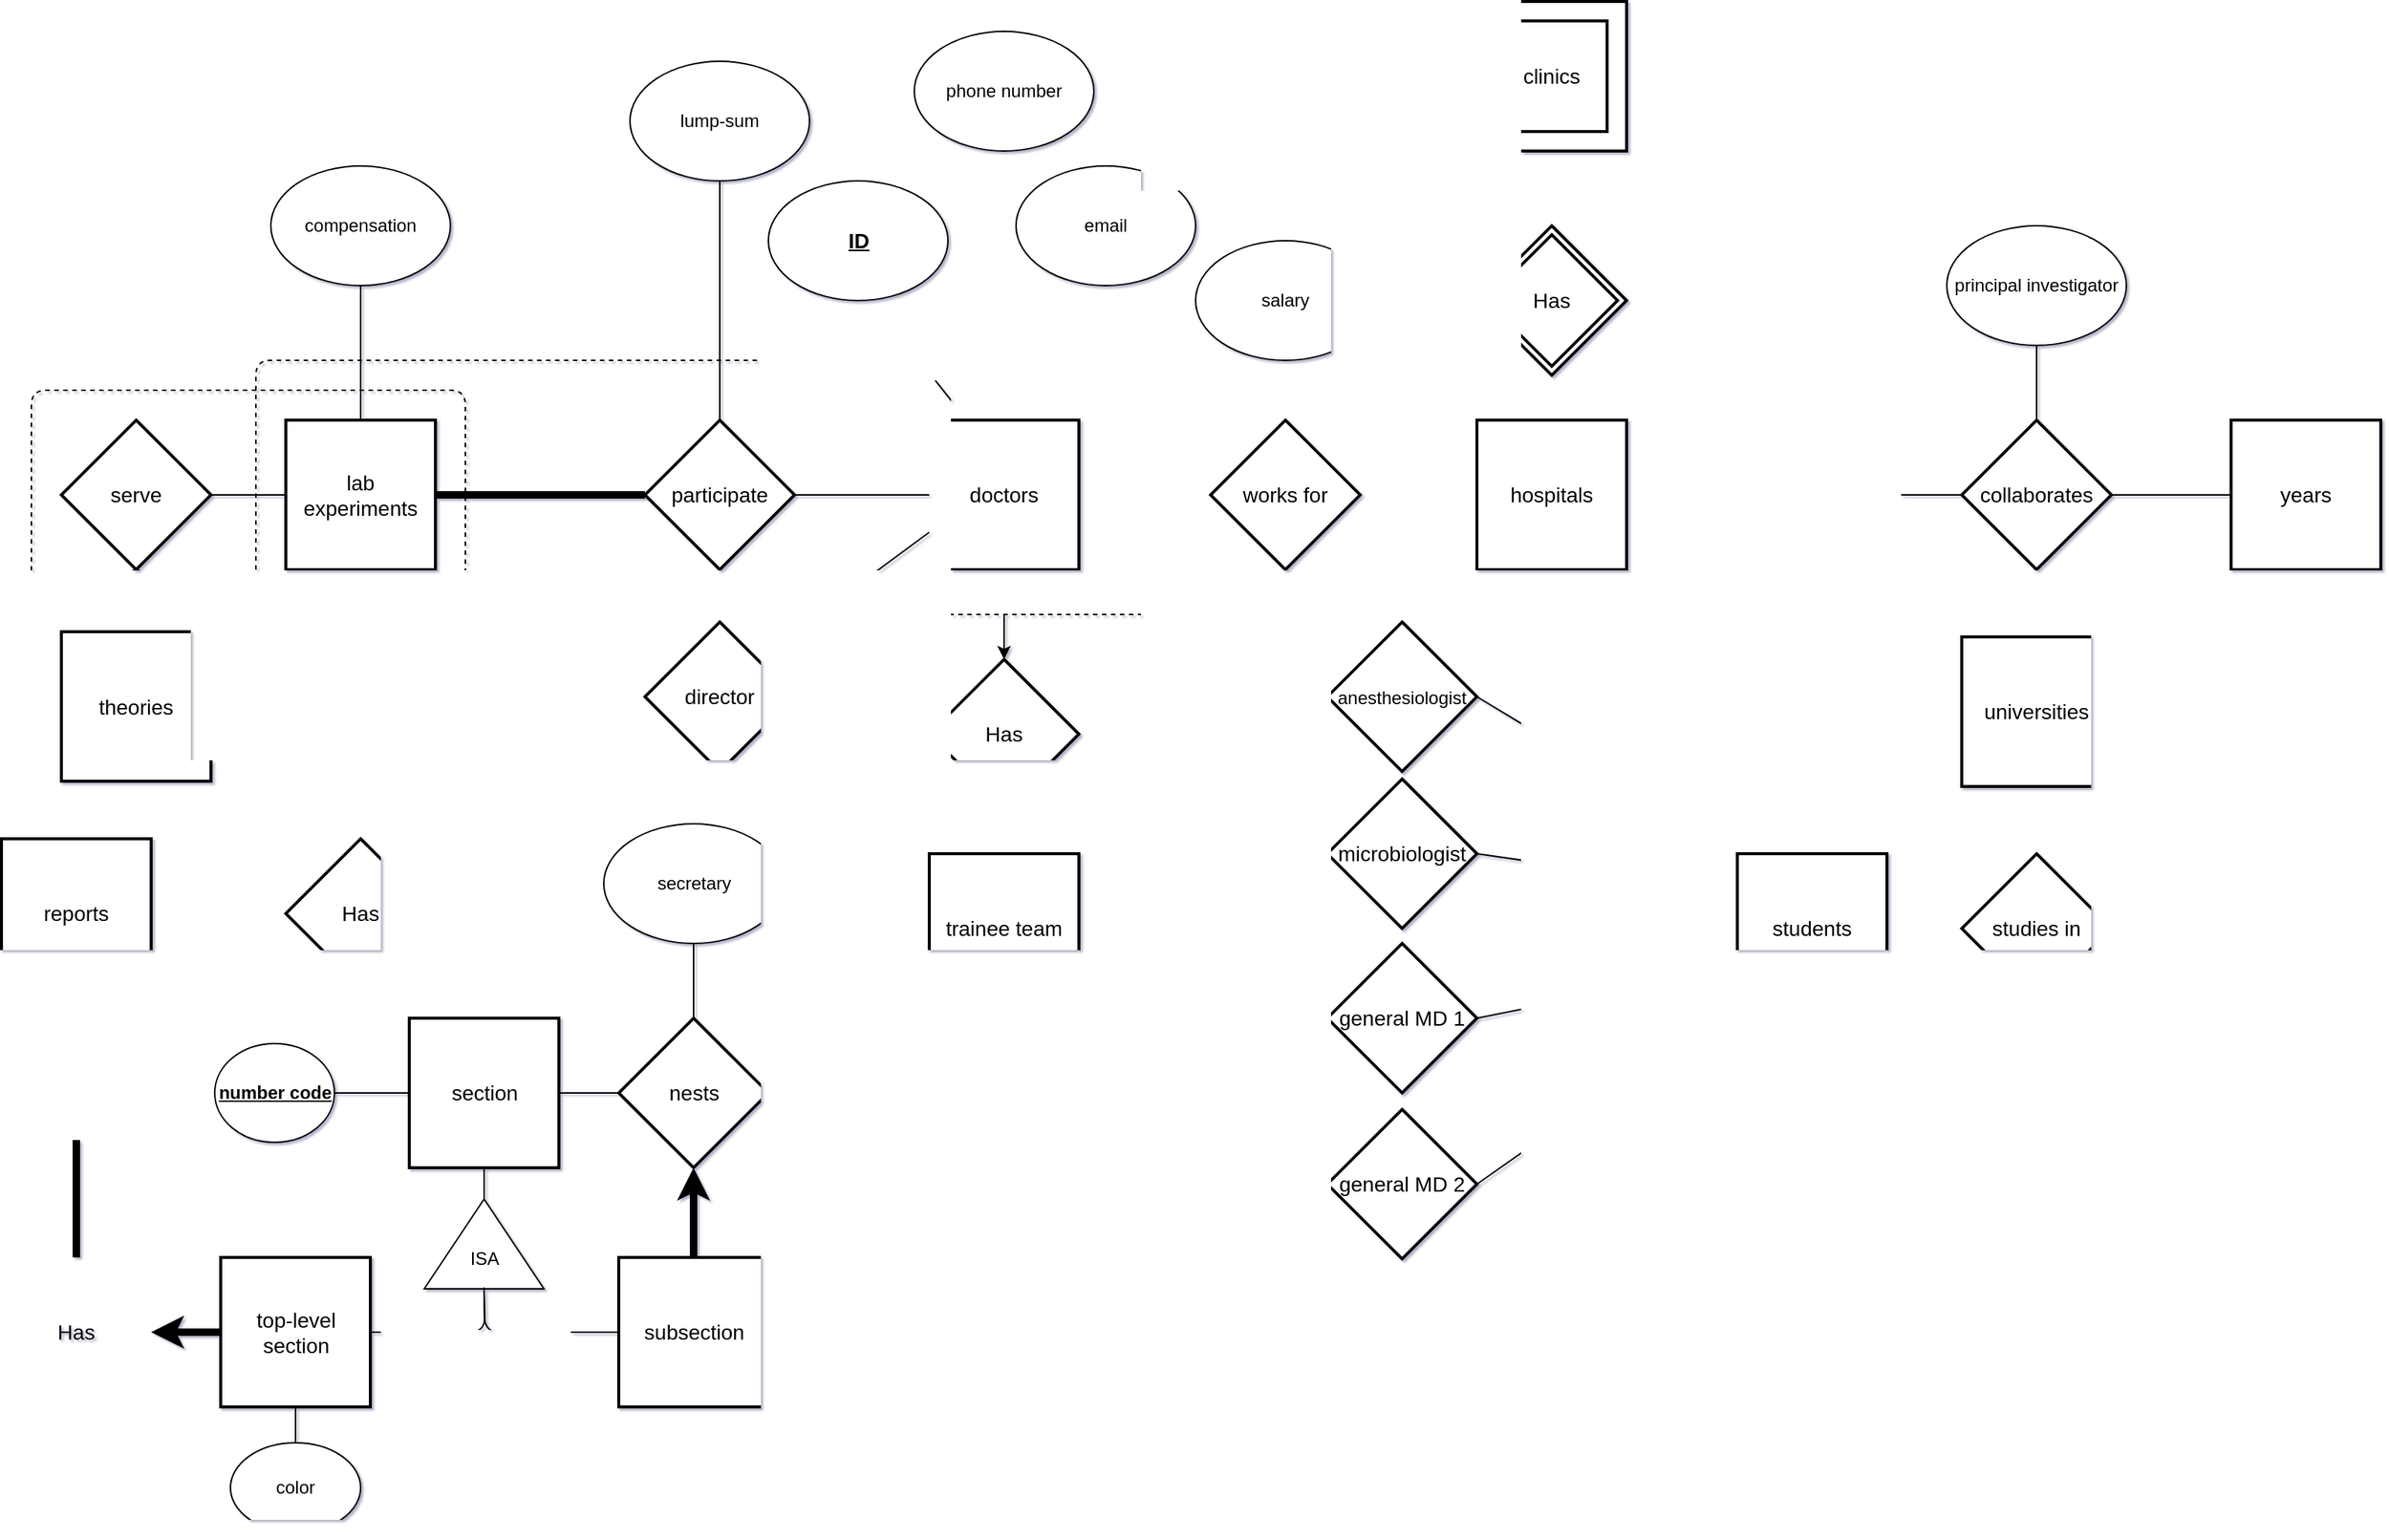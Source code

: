 <mxfile version="14.0.4" type="device"><diagram id="QM0NJFeSqQSPvb3CgohX" name="Pagina-1"><mxGraphModel dx="3924" dy="1290" grid="1" gridSize="10" guides="1" tooltips="1" connect="1" arrows="1" fold="1" page="1" pageScale="1" pageWidth="1654" pageHeight="1169" background="none" math="0" shadow="1"><root><mxCell id="ZSXTeygLcAKhFnz351AE-0"/><mxCell id="ZSXTeygLcAKhFnz351AE-1" parent="ZSXTeygLcAKhFnz351AE-0"/><mxCell id="ZSXTeygLcAKhFnz351AE-2" value="doctors" style="strokeWidth=2;whiteSpace=wrap;html=1;align=center;fontSize=14;" parent="ZSXTeygLcAKhFnz351AE-1" vertex="1"><mxGeometry x="-1000" y="330" width="100" height="100" as="geometry"/></mxCell><mxCell id="ZSXTeygLcAKhFnz351AE-3" value="hospitals" style="strokeWidth=2;whiteSpace=wrap;html=1;align=center;fontSize=14;" parent="ZSXTeygLcAKhFnz351AE-1" vertex="1"><mxGeometry x="-634" y="330" width="100" height="100" as="geometry"/></mxCell><mxCell id="ZSXTeygLcAKhFnz351AE-4" value="lab experiments" style="strokeWidth=2;whiteSpace=wrap;html=1;align=center;fontSize=14;" parent="ZSXTeygLcAKhFnz351AE-1" vertex="1"><mxGeometry x="-1430" y="330" width="100" height="100" as="geometry"/></mxCell><mxCell id="ZSXTeygLcAKhFnz351AE-5" value="clinics" style="shape=ext;strokeWidth=2;margin=10;double=1;whiteSpace=wrap;html=1;align=center;fontSize=14;" parent="ZSXTeygLcAKhFnz351AE-1" vertex="1"><mxGeometry x="-634" y="50" width="100" height="100" as="geometry"/></mxCell><mxCell id="ZSXTeygLcAKhFnz351AE-7" value="works for" style="shape=rhombus;strokeWidth=2;fontSize=17;perimeter=rhombusPerimeter;whiteSpace=wrap;html=1;align=center;fontSize=14;" parent="ZSXTeygLcAKhFnz351AE-1" vertex="1"><mxGeometry x="-812" y="330" width="100" height="100" as="geometry"/></mxCell><mxCell id="ZSXTeygLcAKhFnz351AE-8" value="Has" style="shape=rhombus;double=1;strokeWidth=2;fontSize=17;perimeter=rhombusPerimeter;whiteSpace=wrap;html=1;align=center;fontSize=14;" parent="ZSXTeygLcAKhFnz351AE-1" vertex="1"><mxGeometry x="-634" y="200" width="100" height="100" as="geometry"/></mxCell><mxCell id="ZSXTeygLcAKhFnz351AE-10" value="salary" style="ellipse;whiteSpace=wrap;html=1;strokeWidth=1;" parent="ZSXTeygLcAKhFnz351AE-1" vertex="1"><mxGeometry x="-822" y="210" width="120" height="80" as="geometry"/></mxCell><mxCell id="ZSXTeygLcAKhFnz351AE-11" value="&lt;u&gt;&lt;font style=&quot;font-size: 14px&quot;&gt;&lt;b&gt;ID&lt;/b&gt;&lt;/font&gt;&lt;/u&gt;" style="ellipse;whiteSpace=wrap;html=1;strokeWidth=1;" parent="ZSXTeygLcAKhFnz351AE-1" vertex="1"><mxGeometry x="-1107.5" y="170" width="120" height="80" as="geometry"/></mxCell><mxCell id="ZSXTeygLcAKhFnz351AE-12" value="phone number" style="ellipse;whiteSpace=wrap;html=1;strokeWidth=1;" parent="ZSXTeygLcAKhFnz351AE-1" vertex="1"><mxGeometry x="-1010" y="70" width="120" height="80" as="geometry"/></mxCell><mxCell id="ZSXTeygLcAKhFnz351AE-13" value="compensation" style="ellipse;whiteSpace=wrap;html=1;strokeWidth=1;" parent="ZSXTeygLcAKhFnz351AE-1" vertex="1"><mxGeometry x="-1440" y="160" width="120" height="80" as="geometry"/></mxCell><mxCell id="ZSXTeygLcAKhFnz351AE-14" value="lump-sum" style="ellipse;whiteSpace=wrap;html=1;strokeWidth=1;" parent="ZSXTeygLcAKhFnz351AE-1" vertex="1"><mxGeometry x="-1200" y="90" width="120" height="80" as="geometry"/></mxCell><mxCell id="ZSXTeygLcAKhFnz351AE-16" value="theories" style="strokeWidth=2;whiteSpace=wrap;html=1;align=center;fontSize=14;" parent="ZSXTeygLcAKhFnz351AE-1" vertex="1"><mxGeometry x="-1580" y="471.5" width="100" height="100" as="geometry"/></mxCell><mxCell id="ZSXTeygLcAKhFnz351AE-18" value="director" style="shape=rhombus;strokeWidth=2;fontSize=17;perimeter=rhombusPerimeter;whiteSpace=wrap;html=1;align=center;fontSize=14;" parent="ZSXTeygLcAKhFnz351AE-1" vertex="1"><mxGeometry x="-1190" y="465" width="100" height="100" as="geometry"/></mxCell><mxCell id="ZSXTeygLcAKhFnz351AE-19" value="email" style="ellipse;whiteSpace=wrap;html=1;strokeWidth=1;" parent="ZSXTeygLcAKhFnz351AE-1" vertex="1"><mxGeometry x="-942" y="160" width="120" height="80" as="geometry"/></mxCell><mxCell id="ZSXTeygLcAKhFnz351AE-20" value="trainee team" style="strokeWidth=2;whiteSpace=wrap;html=1;align=center;fontSize=14;" parent="ZSXTeygLcAKhFnz351AE-1" vertex="1"><mxGeometry x="-1000" y="620" width="100" height="100" as="geometry"/></mxCell><mxCell id="ZSXTeygLcAKhFnz351AE-21" value="students" style="strokeWidth=2;whiteSpace=wrap;html=1;align=center;fontSize=14;" parent="ZSXTeygLcAKhFnz351AE-1" vertex="1"><mxGeometry x="-460" y="620" width="100" height="100" as="geometry"/></mxCell><mxCell id="ZSXTeygLcAKhFnz351AE-22" value="universities" style="strokeWidth=2;whiteSpace=wrap;html=1;align=center;fontSize=14;" parent="ZSXTeygLcAKhFnz351AE-1" vertex="1"><mxGeometry x="-310" y="475" width="100" height="100" as="geometry"/></mxCell><mxCell id="ZSXTeygLcAKhFnz351AE-23" value="studies in" style="shape=rhombus;strokeWidth=2;fontSize=17;perimeter=rhombusPerimeter;whiteSpace=wrap;html=1;align=center;fontSize=14;" parent="ZSXTeygLcAKhFnz351AE-1" vertex="1"><mxGeometry x="-310" y="620" width="100" height="100" as="geometry"/></mxCell><mxCell id="ZSXTeygLcAKhFnz351AE-26" value="Has" style="shape=rhombus;strokeWidth=2;fontSize=17;perimeter=rhombusPerimeter;whiteSpace=wrap;html=1;align=center;fontSize=14;" parent="ZSXTeygLcAKhFnz351AE-1" vertex="1"><mxGeometry x="-1430" y="610" width="100" height="100" as="geometry"/></mxCell><mxCell id="ZSXTeygLcAKhFnz351AE-27" value="reports" style="strokeWidth=2;whiteSpace=wrap;html=1;align=center;fontSize=14;" parent="ZSXTeygLcAKhFnz351AE-1" vertex="1"><mxGeometry x="-1620" y="610" width="100" height="100" as="geometry"/></mxCell><mxCell id="ZSXTeygLcAKhFnz351AE-28" value="Has" style="shape=rhombus;strokeWidth=2;fontSize=17;perimeter=rhombusPerimeter;whiteSpace=wrap;html=1;align=center;fontSize=14;" parent="ZSXTeygLcAKhFnz351AE-1" vertex="1"><mxGeometry x="-1620" y="890" width="100" height="100" as="geometry"/></mxCell><mxCell id="ZSXTeygLcAKhFnz351AE-36" value="color" style="ellipse;whiteSpace=wrap;html=1;strokeWidth=1;" parent="ZSXTeygLcAKhFnz351AE-1" vertex="1"><mxGeometry x="-1467" y="1014" width="87" height="60" as="geometry"/></mxCell><mxCell id="ZSXTeygLcAKhFnz351AE-37" value="&lt;u&gt;&lt;b&gt;number code&lt;/b&gt;&lt;/u&gt;" style="ellipse;whiteSpace=wrap;html=1;strokeWidth=1;" parent="ZSXTeygLcAKhFnz351AE-1" vertex="1"><mxGeometry x="-1477.5" y="747" width="80" height="66" as="geometry"/></mxCell><mxCell id="ZSXTeygLcAKhFnz351AE-38" value="nests" style="shape=rhombus;strokeWidth=2;fontSize=17;perimeter=rhombusPerimeter;whiteSpace=wrap;html=1;align=center;fontSize=14;" parent="ZSXTeygLcAKhFnz351AE-1" vertex="1"><mxGeometry x="-1207.5" y="730" width="100" height="100" as="geometry"/></mxCell><mxCell id="ZSXTeygLcAKhFnz351AE-42" value="" style="endArrow=none;html=1;strokeWidth=1;exitX=0.5;exitY=1;exitDx=0;exitDy=0;entryX=0.5;entryY=0;entryDx=0;entryDy=0;" parent="ZSXTeygLcAKhFnz351AE-1" source="NHOHfofQEpUwEQ5qX0WM-1" target="ZSXTeygLcAKhFnz351AE-36" edge="1"><mxGeometry width="50" height="50" relative="1" as="geometry"><mxPoint x="-1776.5" y="790" as="sourcePoint"/><mxPoint x="-1899.5" y="925" as="targetPoint"/></mxGeometry></mxCell><mxCell id="ZSXTeygLcAKhFnz351AE-47" value="" style="endArrow=none;html=1;strokeWidth=1;exitX=0;exitY=0.5;exitDx=0;exitDy=0;entryX=1;entryY=0.5;entryDx=0;entryDy=0;" parent="ZSXTeygLcAKhFnz351AE-1" source="NHOHfofQEpUwEQ5qX0WM-5" target="ZSXTeygLcAKhFnz351AE-37" edge="1"><mxGeometry width="50" height="50" relative="1" as="geometry"><mxPoint x="-1776.5" y="865" as="sourcePoint"/><mxPoint x="-1447.5" y="765" as="targetPoint"/></mxGeometry></mxCell><mxCell id="ZSXTeygLcAKhFnz351AE-50" value="" style="endArrow=none;html=1;strokeWidth=1;exitX=0.5;exitY=1;exitDx=0;exitDy=0;entryX=0.5;entryY=0;entryDx=0;entryDy=0;" parent="ZSXTeygLcAKhFnz351AE-1" source="ZSXTeygLcAKhFnz351AE-13" target="ZSXTeygLcAKhFnz351AE-4" edge="1"><mxGeometry width="50" height="50" relative="1" as="geometry"><mxPoint x="-1310" y="860" as="sourcePoint"/><mxPoint x="-1340" y="620" as="targetPoint"/></mxGeometry></mxCell><mxCell id="ZSXTeygLcAKhFnz351AE-52" value="" style="endArrow=none;html=1;strokeWidth=1;exitX=0;exitY=0.75;exitDx=0;exitDy=0;entryX=1;entryY=0;entryDx=0;entryDy=0;" parent="ZSXTeygLcAKhFnz351AE-1" source="ZSXTeygLcAKhFnz351AE-2" target="ZSXTeygLcAKhFnz351AE-18" edge="1"><mxGeometry width="50" height="50" relative="1" as="geometry"><mxPoint x="-1230" y="380" as="sourcePoint"/><mxPoint x="-1640" y="700" as="targetPoint"/></mxGeometry></mxCell><mxCell id="ZSXTeygLcAKhFnz351AE-54" value="" style="endArrow=classic;html=1;strokeWidth=1;entryX=0;entryY=0.5;entryDx=0;entryDy=0;" parent="ZSXTeygLcAKhFnz351AE-1" target="ZSXTeygLcAKhFnz351AE-18" edge="1"><mxGeometry width="50" height="50" relative="1" as="geometry"><mxPoint x="-1310" y="515" as="sourcePoint"/><mxPoint x="-1585" y="930" as="targetPoint"/></mxGeometry></mxCell><mxCell id="ZSXTeygLcAKhFnz351AE-57" value="collaborates" style="shape=rhombus;strokeWidth=2;fontSize=17;perimeter=rhombusPerimeter;whiteSpace=wrap;html=1;align=center;fontSize=14;" parent="ZSXTeygLcAKhFnz351AE-1" vertex="1"><mxGeometry x="-310" y="330" width="100" height="100" as="geometry"/></mxCell><mxCell id="ZSXTeygLcAKhFnz351AE-58" value="years" style="strokeWidth=2;whiteSpace=wrap;html=1;align=center;fontSize=14;" parent="ZSXTeygLcAKhFnz351AE-1" vertex="1"><mxGeometry x="-130" y="330" width="100" height="100" as="geometry"/></mxCell><mxCell id="ZSXTeygLcAKhFnz351AE-59" value="principal investigator" style="ellipse;whiteSpace=wrap;html=1;strokeWidth=1;" parent="ZSXTeygLcAKhFnz351AE-1" vertex="1"><mxGeometry x="-320" y="200" width="120" height="80" as="geometry"/></mxCell><mxCell id="ZSXTeygLcAKhFnz351AE-60" value="" style="endArrow=none;html=1;strokeWidth=1;exitX=0.5;exitY=0;exitDx=0;exitDy=0;entryX=0.5;entryY=1;entryDx=0;entryDy=0;" parent="ZSXTeygLcAKhFnz351AE-1" source="ZSXTeygLcAKhFnz351AE-22" target="ZSXTeygLcAKhFnz351AE-57" edge="1"><mxGeometry width="50" height="50" relative="1" as="geometry"><mxPoint x="-810" y="540" as="sourcePoint"/><mxPoint x="-760" y="490" as="targetPoint"/></mxGeometry></mxCell><mxCell id="ZSXTeygLcAKhFnz351AE-61" value="" style="endArrow=none;html=1;strokeWidth=5;exitX=1;exitY=0.5;exitDx=0;exitDy=0;entryX=0;entryY=0.5;entryDx=0;entryDy=0;" parent="ZSXTeygLcAKhFnz351AE-1" source="ZSXTeygLcAKhFnz351AE-21" target="ZSXTeygLcAKhFnz351AE-23" edge="1"><mxGeometry width="50" height="50" relative="1" as="geometry"><mxPoint x="-560" y="580" as="sourcePoint"/><mxPoint x="-510" y="530" as="targetPoint"/></mxGeometry></mxCell><mxCell id="ZSXTeygLcAKhFnz351AE-62" value="" style="endArrow=none;html=1;strokeWidth=1;exitX=1;exitY=0.5;exitDx=0;exitDy=0;entryX=0;entryY=0.25;entryDx=0;entryDy=0;" parent="ZSXTeygLcAKhFnz351AE-1" source="7Ep8FKc4gv4H6PYfno0c-1" target="ZSXTeygLcAKhFnz351AE-21" edge="1"><mxGeometry width="50" height="50" relative="1" as="geometry"><mxPoint x="-470" y="670" as="sourcePoint"/><mxPoint x="-570" y="500" as="targetPoint"/></mxGeometry></mxCell><mxCell id="ZSXTeygLcAKhFnz351AE-63" value="" style="endArrow=none;html=1;strokeWidth=1;entryX=0;entryY=0.5;entryDx=0;entryDy=0;exitX=1;exitY=0.5;exitDx=0;exitDy=0;" parent="ZSXTeygLcAKhFnz351AE-1" source="ZSXTeygLcAKhFnz351AE-57" target="ZSXTeygLcAKhFnz351AE-58" edge="1"><mxGeometry width="50" height="50" relative="1" as="geometry"><mxPoint x="-850" y="490" as="sourcePoint"/><mxPoint x="-800" y="440" as="targetPoint"/></mxGeometry></mxCell><mxCell id="ZSXTeygLcAKhFnz351AE-64" value="" style="endArrow=none;html=1;strokeWidth=1;exitX=0;exitY=0.5;exitDx=0;exitDy=0;entryX=1;entryY=0.5;entryDx=0;entryDy=0;" parent="ZSXTeygLcAKhFnz351AE-1" source="ZSXTeygLcAKhFnz351AE-57" target="ZSXTeygLcAKhFnz351AE-3" edge="1"><mxGeometry width="50" height="50" relative="1" as="geometry"><mxPoint x="-800" y="520" as="sourcePoint"/><mxPoint x="-750" y="470" as="targetPoint"/></mxGeometry></mxCell><mxCell id="ZSXTeygLcAKhFnz351AE-65" value="" style="endArrow=none;html=1;strokeWidth=1;exitX=0.5;exitY=0;exitDx=0;exitDy=0;entryX=0.5;entryY=1;entryDx=0;entryDy=0;" parent="ZSXTeygLcAKhFnz351AE-1" source="ZSXTeygLcAKhFnz351AE-23" target="ZSXTeygLcAKhFnz351AE-22" edge="1"><mxGeometry width="50" height="50" relative="1" as="geometry"><mxPoint x="-740" y="550" as="sourcePoint"/><mxPoint x="-690" y="500" as="targetPoint"/></mxGeometry></mxCell><mxCell id="ZSXTeygLcAKhFnz351AE-66" value="" style="endArrow=none;html=1;strokeWidth=1;exitX=1;exitY=0.5;exitDx=0;exitDy=0;entryX=0;entryY=0.5;entryDx=0;entryDy=0;" parent="ZSXTeygLcAKhFnz351AE-1" source="ZSXTeygLcAKhFnz351AE-7" target="ZSXTeygLcAKhFnz351AE-3" edge="1"><mxGeometry width="50" height="50" relative="1" as="geometry"><mxPoint x="-900" y="520" as="sourcePoint"/><mxPoint x="-850" y="470" as="targetPoint"/></mxGeometry></mxCell><mxCell id="ZSXTeygLcAKhFnz351AE-67" value="" style="endArrow=classic;html=1;strokeWidth=5;exitX=1;exitY=0.5;exitDx=0;exitDy=0;entryX=0;entryY=0.5;entryDx=0;entryDy=0;" parent="ZSXTeygLcAKhFnz351AE-1" source="ZSXTeygLcAKhFnz351AE-2" target="ZSXTeygLcAKhFnz351AE-7" edge="1"><mxGeometry width="50" height="50" relative="1" as="geometry"><mxPoint x="-1000" y="440" as="sourcePoint"/><mxPoint x="-950" y="390" as="targetPoint"/></mxGeometry></mxCell><mxCell id="ZSXTeygLcAKhFnz351AE-69" value="serve" style="shape=rhombus;strokeWidth=2;fontSize=17;perimeter=rhombusPerimeter;whiteSpace=wrap;html=1;align=center;fontSize=14;" parent="ZSXTeygLcAKhFnz351AE-1" vertex="1"><mxGeometry x="-1580" y="330" width="100" height="100" as="geometry"/></mxCell><mxCell id="ZSXTeygLcAKhFnz351AE-72" value="" style="endArrow=none;html=1;strokeWidth=5;exitX=0.5;exitY=0;exitDx=0;exitDy=0;entryX=0.5;entryY=1;entryDx=0;entryDy=0;" parent="ZSXTeygLcAKhFnz351AE-1" source="ZSXTeygLcAKhFnz351AE-16" target="ZSXTeygLcAKhFnz351AE-69" edge="1"><mxGeometry width="50" height="50" relative="1" as="geometry"><mxPoint x="-2077" y="995" as="sourcePoint"/><mxPoint x="-2027" y="945" as="targetPoint"/></mxGeometry></mxCell><mxCell id="ZSXTeygLcAKhFnz351AE-74" value="" style="endArrow=none;html=1;strokeWidth=1;entryX=0;entryY=0.5;entryDx=0;entryDy=0;exitX=1;exitY=0.5;exitDx=0;exitDy=0;" parent="ZSXTeygLcAKhFnz351AE-1" source="ZSXTeygLcAKhFnz351AE-69" target="ZSXTeygLcAKhFnz351AE-4" edge="1"><mxGeometry width="50" height="50" relative="1" as="geometry"><mxPoint x="-1400" y="510" as="sourcePoint"/><mxPoint x="-1170" y="800" as="targetPoint"/></mxGeometry></mxCell><mxCell id="ZSXTeygLcAKhFnz351AE-77" value="" style="endArrow=none;html=1;strokeWidth=1;exitX=0.573;exitY=0.99;exitDx=0;exitDy=0;exitPerimeter=0;entryX=0.25;entryY=0;entryDx=0;entryDy=0;" parent="ZSXTeygLcAKhFnz351AE-1" source="ZSXTeygLcAKhFnz351AE-11" target="ZSXTeygLcAKhFnz351AE-2" edge="1"><mxGeometry width="50" height="50" relative="1" as="geometry"><mxPoint x="-1280" y="450" as="sourcePoint"/><mxPoint x="-1230" y="400" as="targetPoint"/></mxGeometry></mxCell><mxCell id="ZSXTeygLcAKhFnz351AE-78" value="" style="endArrow=none;html=1;strokeWidth=1;exitX=0.5;exitY=1;exitDx=0;exitDy=0;entryX=0.5;entryY=0;entryDx=0;entryDy=0;" parent="ZSXTeygLcAKhFnz351AE-1" source="ZSXTeygLcAKhFnz351AE-12" target="ZSXTeygLcAKhFnz351AE-2" edge="1"><mxGeometry width="50" height="50" relative="1" as="geometry"><mxPoint x="-1240" y="500" as="sourcePoint"/><mxPoint x="-1190" y="450" as="targetPoint"/></mxGeometry></mxCell><mxCell id="ZSXTeygLcAKhFnz351AE-79" value="" style="endArrow=none;html=1;strokeWidth=1;exitX=0.5;exitY=1;exitDx=0;exitDy=0;entryX=0.75;entryY=0;entryDx=0;entryDy=0;" parent="ZSXTeygLcAKhFnz351AE-1" source="ZSXTeygLcAKhFnz351AE-19" target="ZSXTeygLcAKhFnz351AE-2" edge="1"><mxGeometry width="50" height="50" relative="1" as="geometry"><mxPoint x="-1220" y="510" as="sourcePoint"/><mxPoint x="-1170" y="460" as="targetPoint"/></mxGeometry></mxCell><mxCell id="ZSXTeygLcAKhFnz351AE-80" value="" style="endArrow=none;html=1;strokeWidth=1;exitX=0.5;exitY=0;exitDx=0;exitDy=0;entryX=0.5;entryY=1;entryDx=0;entryDy=0;" parent="ZSXTeygLcAKhFnz351AE-1" source="ZSXTeygLcAKhFnz351AE-7" target="ZSXTeygLcAKhFnz351AE-10" edge="1"><mxGeometry width="50" height="50" relative="1" as="geometry"><mxPoint x="-780" y="370" as="sourcePoint"/><mxPoint x="-730" y="320" as="targetPoint"/></mxGeometry></mxCell><mxCell id="ZSXTeygLcAKhFnz351AE-81" value="" style="endArrow=classic;html=1;strokeWidth=5;exitX=0.5;exitY=1;exitDx=0;exitDy=0;entryX=0.5;entryY=0;entryDx=0;entryDy=0;" parent="ZSXTeygLcAKhFnz351AE-1" source="ZSXTeygLcAKhFnz351AE-5" target="ZSXTeygLcAKhFnz351AE-8" edge="1"><mxGeometry width="50" height="50" relative="1" as="geometry"><mxPoint x="-710" y="330" as="sourcePoint"/><mxPoint x="-660" y="280" as="targetPoint"/></mxGeometry></mxCell><mxCell id="ZSXTeygLcAKhFnz351AE-82" value="" style="endArrow=none;html=1;strokeWidth=1;exitX=0.5;exitY=0;exitDx=0;exitDy=0;entryX=0.5;entryY=1;entryDx=0;entryDy=0;" parent="ZSXTeygLcAKhFnz351AE-1" source="ZSXTeygLcAKhFnz351AE-3" target="ZSXTeygLcAKhFnz351AE-8" edge="1"><mxGeometry width="50" height="50" relative="1" as="geometry"><mxPoint x="-720" y="370" as="sourcePoint"/><mxPoint x="-670" y="320" as="targetPoint"/></mxGeometry></mxCell><mxCell id="ZSXTeygLcAKhFnz351AE-83" value="" style="endArrow=none;html=1;strokeWidth=1;exitX=0.5;exitY=1;exitDx=0;exitDy=0;entryX=0.5;entryY=0;entryDx=0;entryDy=0;" parent="ZSXTeygLcAKhFnz351AE-1" source="ZSXTeygLcAKhFnz351AE-59" target="ZSXTeygLcAKhFnz351AE-57" edge="1"><mxGeometry width="50" height="50" relative="1" as="geometry"><mxPoint x="-650" y="520" as="sourcePoint"/><mxPoint x="-600" y="470" as="targetPoint"/></mxGeometry></mxCell><mxCell id="ZSXTeygLcAKhFnz351AE-84" value="" style="endArrow=none;html=1;strokeWidth=1;exitX=0;exitY=0.5;exitDx=0;exitDy=0;entryX=1;entryY=0.5;entryDx=0;entryDy=0;" parent="ZSXTeygLcAKhFnz351AE-1" source="ZSXTeygLcAKhFnz351AE-26" target="ZSXTeygLcAKhFnz351AE-27" edge="1"><mxGeometry width="50" height="50" relative="1" as="geometry"><mxPoint x="-1430" y="690" as="sourcePoint"/><mxPoint x="-1450" y="690" as="targetPoint"/></mxGeometry></mxCell><mxCell id="rrg5Hwuu7RxeB1gtMwiU-5" value="" style="endArrow=none;html=1;strokeWidth=1;exitX=0.5;exitY=0;exitDx=0;exitDy=0;entryX=0.5;entryY=1;entryDx=0;entryDy=0;" parent="ZSXTeygLcAKhFnz351AE-1" source="ZSXTeygLcAKhFnz351AE-26" target="ZSXTeygLcAKhFnz351AE-4" edge="1"><mxGeometry width="50" height="50" relative="1" as="geometry"><mxPoint x="-1420" y="770" as="sourcePoint"/><mxPoint x="-1370" y="720" as="targetPoint"/></mxGeometry></mxCell><mxCell id="rrg5Hwuu7RxeB1gtMwiU-7" value="Has" style="shape=rhombus;strokeWidth=2;fontSize=17;perimeter=rhombusPerimeter;whiteSpace=wrap;html=1;align=center;fontSize=14;" parent="ZSXTeygLcAKhFnz351AE-1" vertex="1"><mxGeometry x="-1000" y="490" width="100" height="100" as="geometry"/></mxCell><mxCell id="rrg5Hwuu7RxeB1gtMwiU-9" value="" style="endArrow=none;html=1;strokeWidth=1;exitX=0.5;exitY=0;exitDx=0;exitDy=0;entryX=0.5;entryY=1;entryDx=0;entryDy=0;" parent="ZSXTeygLcAKhFnz351AE-1" source="ZSXTeygLcAKhFnz351AE-20" target="rrg5Hwuu7RxeB1gtMwiU-7" edge="1"><mxGeometry width="50" height="50" relative="1" as="geometry"><mxPoint x="-1260" y="610" as="sourcePoint"/><mxPoint x="-950" y="610" as="targetPoint"/></mxGeometry></mxCell><mxCell id="rrg5Hwuu7RxeB1gtMwiU-10" value="" style="endArrow=classic;html=1;strokeWidth=1;entryX=0.5;entryY=0;entryDx=0;entryDy=0;" parent="ZSXTeygLcAKhFnz351AE-1" target="rrg5Hwuu7RxeB1gtMwiU-7" edge="1"><mxGeometry width="50" height="50" relative="1" as="geometry"><mxPoint x="-950" y="460" as="sourcePoint"/><mxPoint x="-950" y="450" as="targetPoint"/></mxGeometry></mxCell><mxCell id="NHOHfofQEpUwEQ5qX0WM-1" value="top-level&lt;br&gt;section" style="strokeWidth=2;whiteSpace=wrap;html=1;align=center;fontSize=14;" parent="ZSXTeygLcAKhFnz351AE-1" vertex="1"><mxGeometry x="-1473.5" y="890" width="100" height="100" as="geometry"/></mxCell><mxCell id="NHOHfofQEpUwEQ5qX0WM-2" value="subsection" style="strokeWidth=2;whiteSpace=wrap;html=1;align=center;fontSize=14;" parent="ZSXTeygLcAKhFnz351AE-1" vertex="1"><mxGeometry x="-1207.5" y="890" width="100" height="100" as="geometry"/></mxCell><mxCell id="NHOHfofQEpUwEQ5qX0WM-3" value="" style="triangle;whiteSpace=wrap;html=1;rotation=-90;" parent="ZSXTeygLcAKhFnz351AE-1" vertex="1"><mxGeometry x="-1327.5" y="841" width="60" height="80" as="geometry"/></mxCell><mxCell id="NHOHfofQEpUwEQ5qX0WM-5" value="section" style="strokeWidth=2;whiteSpace=wrap;html=1;align=center;fontSize=14;" parent="ZSXTeygLcAKhFnz351AE-1" vertex="1"><mxGeometry x="-1347.5" y="730" width="100" height="100" as="geometry"/></mxCell><mxCell id="NHOHfofQEpUwEQ5qX0WM-6" value="" style="endArrow=none;html=1;exitX=1;exitY=0.5;exitDx=0;exitDy=0;entryX=0.5;entryY=1;entryDx=0;entryDy=0;" parent="ZSXTeygLcAKhFnz351AE-1" source="NHOHfofQEpUwEQ5qX0WM-3" target="NHOHfofQEpUwEQ5qX0WM-5" edge="1"><mxGeometry width="50" height="50" relative="1" as="geometry"><mxPoint x="-1317.5" y="1060" as="sourcePoint"/><mxPoint x="-1267.5" y="1010" as="targetPoint"/></mxGeometry></mxCell><mxCell id="NHOHfofQEpUwEQ5qX0WM-10" value="" style="endArrow=none;html=1;entryX=0;entryY=0.5;entryDx=0;entryDy=0;" parent="ZSXTeygLcAKhFnz351AE-1" target="NHOHfofQEpUwEQ5qX0WM-2" edge="1"><mxGeometry width="50" height="50" relative="1" as="geometry"><mxPoint x="-1297.5" y="910" as="sourcePoint"/><mxPoint x="-1197.5" y="980" as="targetPoint"/><Array as="points"><mxPoint x="-1297" y="940"/></Array></mxGeometry></mxCell><mxCell id="NHOHfofQEpUwEQ5qX0WM-11" value="" style="endArrow=none;html=1;exitX=1;exitY=0.5;exitDx=0;exitDy=0;entryX=0;entryY=0.5;entryDx=0;entryDy=0;" parent="ZSXTeygLcAKhFnz351AE-1" source="NHOHfofQEpUwEQ5qX0WM-5" target="ZSXTeygLcAKhFnz351AE-38" edge="1"><mxGeometry width="50" height="50" relative="1" as="geometry"><mxPoint x="-1177.5" y="895" as="sourcePoint"/><mxPoint x="-1127.5" y="845" as="targetPoint"/></mxGeometry></mxCell><mxCell id="NHOHfofQEpUwEQ5qX0WM-13" value="" style="endArrow=none;html=1;exitX=1;exitY=0.5;exitDx=0;exitDy=0;entryX=0;entryY=0.5;entryDx=0;entryDy=0;" parent="ZSXTeygLcAKhFnz351AE-1" source="NHOHfofQEpUwEQ5qX0WM-1" target="NHOHfofQEpUwEQ5qX0WM-3" edge="1"><mxGeometry width="50" height="50" relative="1" as="geometry"><mxPoint x="-1241.5" y="1070" as="sourcePoint"/><mxPoint x="-1301.5" y="910" as="targetPoint"/><Array as="points"><mxPoint x="-1297" y="940"/></Array></mxGeometry></mxCell><mxCell id="NHOHfofQEpUwEQ5qX0WM-15" value="secretary" style="ellipse;whiteSpace=wrap;html=1;" parent="ZSXTeygLcAKhFnz351AE-1" vertex="1"><mxGeometry x="-1217.5" y="600" width="120" height="80" as="geometry"/></mxCell><mxCell id="NHOHfofQEpUwEQ5qX0WM-16" value="" style="endArrow=none;html=1;exitX=0.5;exitY=0;exitDx=0;exitDy=0;entryX=0.5;entryY=1;entryDx=0;entryDy=0;" parent="ZSXTeygLcAKhFnz351AE-1" source="ZSXTeygLcAKhFnz351AE-38" target="NHOHfofQEpUwEQ5qX0WM-15" edge="1"><mxGeometry width="50" height="50" relative="1" as="geometry"><mxPoint x="-977.5" y="910" as="sourcePoint"/><mxPoint x="-927.5" y="860" as="targetPoint"/></mxGeometry></mxCell><mxCell id="NHOHfofQEpUwEQ5qX0WM-17" value="" style="endArrow=classic;html=1;exitX=0;exitY=0.5;exitDx=0;exitDy=0;entryX=1;entryY=0.5;entryDx=0;entryDy=0;strokeWidth=5;" parent="ZSXTeygLcAKhFnz351AE-1" source="NHOHfofQEpUwEQ5qX0WM-1" target="ZSXTeygLcAKhFnz351AE-28" edge="1"><mxGeometry width="50" height="50" relative="1" as="geometry"><mxPoint x="-1647.5" y="1040" as="sourcePoint"/><mxPoint x="-1597.5" y="990" as="targetPoint"/></mxGeometry></mxCell><mxCell id="NHOHfofQEpUwEQ5qX0WM-19" value="" style="endArrow=none;html=1;strokeWidth=5;exitX=0.5;exitY=1;exitDx=0;exitDy=0;entryX=0.5;entryY=0;entryDx=0;entryDy=0;" parent="ZSXTeygLcAKhFnz351AE-1" source="ZSXTeygLcAKhFnz351AE-27" target="ZSXTeygLcAKhFnz351AE-28" edge="1"><mxGeometry width="50" height="50" relative="1" as="geometry"><mxPoint x="-1130" y="860" as="sourcePoint"/><mxPoint x="-1080" y="810" as="targetPoint"/></mxGeometry></mxCell><mxCell id="NHOHfofQEpUwEQ5qX0WM-20" value="" style="endArrow=classic;html=1;strokeWidth=5;exitX=0.5;exitY=0;exitDx=0;exitDy=0;entryX=0.5;entryY=1;entryDx=0;entryDy=0;" parent="ZSXTeygLcAKhFnz351AE-1" source="NHOHfofQEpUwEQ5qX0WM-2" target="ZSXTeygLcAKhFnz351AE-38" edge="1"><mxGeometry width="50" height="50" relative="1" as="geometry"><mxPoint x="-1087.5" y="930" as="sourcePoint"/><mxPoint x="-1037.5" y="880" as="targetPoint"/></mxGeometry></mxCell><mxCell id="NHOHfofQEpUwEQ5qX0WM-22" value="" style="endArrow=none;dashed=1;html=1;strokeWidth=1;" parent="ZSXTeygLcAKhFnz351AE-1" edge="1"><mxGeometry width="50" height="50" relative="1" as="geometry"><mxPoint x="-1600" y="590" as="sourcePoint"/><mxPoint x="-1600" y="590" as="targetPoint"/><Array as="points"><mxPoint x="-1310" y="590"/><mxPoint x="-1310" y="310"/><mxPoint x="-1600" y="310"/></Array></mxGeometry></mxCell><mxCell id="NHOHfofQEpUwEQ5qX0WM-24" value="participate" style="shape=rhombus;strokeWidth=2;fontSize=17;perimeter=rhombusPerimeter;whiteSpace=wrap;html=1;align=center;fontSize=14;" parent="ZSXTeygLcAKhFnz351AE-1" vertex="1"><mxGeometry x="-1190" y="330" width="100" height="100" as="geometry"/></mxCell><mxCell id="NHOHfofQEpUwEQ5qX0WM-25" value="" style="endArrow=none;html=1;strokeWidth=5;exitX=1;exitY=0.5;exitDx=0;exitDy=0;entryX=0;entryY=0.5;entryDx=0;entryDy=0;" parent="ZSXTeygLcAKhFnz351AE-1" source="ZSXTeygLcAKhFnz351AE-4" target="NHOHfofQEpUwEQ5qX0WM-24" edge="1"><mxGeometry width="50" height="50" relative="1" as="geometry"><mxPoint x="-1250" y="450" as="sourcePoint"/><mxPoint x="-1200" y="400" as="targetPoint"/></mxGeometry></mxCell><mxCell id="NHOHfofQEpUwEQ5qX0WM-26" value="" style="endArrow=none;html=1;strokeWidth=1;exitX=0;exitY=0.5;exitDx=0;exitDy=0;entryX=1;entryY=0.5;entryDx=0;entryDy=0;" parent="ZSXTeygLcAKhFnz351AE-1" source="ZSXTeygLcAKhFnz351AE-2" target="NHOHfofQEpUwEQ5qX0WM-24" edge="1"><mxGeometry width="50" height="50" relative="1" as="geometry"><mxPoint x="-1290" y="470" as="sourcePoint"/><mxPoint x="-1080" y="390" as="targetPoint"/></mxGeometry></mxCell><mxCell id="NHOHfofQEpUwEQ5qX0WM-27" value="" style="endArrow=none;html=1;strokeWidth=1;exitX=0.5;exitY=1;exitDx=0;exitDy=0;entryX=0.5;entryY=0;entryDx=0;entryDy=0;" parent="ZSXTeygLcAKhFnz351AE-1" source="ZSXTeygLcAKhFnz351AE-14" target="NHOHfofQEpUwEQ5qX0WM-24" edge="1"><mxGeometry width="50" height="50" relative="1" as="geometry"><mxPoint x="-1240" y="420" as="sourcePoint"/><mxPoint x="-1190" y="370" as="targetPoint"/></mxGeometry></mxCell><mxCell id="NHOHfofQEpUwEQ5qX0WM-28" value="" style="endArrow=none;dashed=1;html=1;strokeWidth=1;" parent="ZSXTeygLcAKhFnz351AE-1" edge="1"><mxGeometry width="50" height="50" relative="1" as="geometry"><mxPoint x="-1450" y="460" as="sourcePoint"/><mxPoint x="-1450" y="460" as="targetPoint"/><Array as="points"><mxPoint x="-1450" y="290"/><mxPoint x="-850" y="290"/><mxPoint x="-850" y="460"/></Array></mxGeometry></mxCell><mxCell id="7Ep8FKc4gv4H6PYfno0c-0" value="&lt;font style=&quot;font-size: 12px&quot;&gt;anesthesiologist&lt;/font&gt;" style="shape=rhombus;strokeWidth=2;fontSize=17;perimeter=rhombusPerimeter;whiteSpace=wrap;html=1;align=center;fontSize=14;" parent="ZSXTeygLcAKhFnz351AE-1" vertex="1"><mxGeometry x="-734" y="465" width="100" height="100" as="geometry"/></mxCell><mxCell id="7Ep8FKc4gv4H6PYfno0c-1" value="microbiologist" style="shape=rhombus;strokeWidth=2;fontSize=17;perimeter=rhombusPerimeter;whiteSpace=wrap;html=1;align=center;fontSize=14;" parent="ZSXTeygLcAKhFnz351AE-1" vertex="1"><mxGeometry x="-734" y="570" width="100" height="100" as="geometry"/></mxCell><mxCell id="7Ep8FKc4gv4H6PYfno0c-2" value="general MD 2" style="shape=rhombus;strokeWidth=2;fontSize=17;perimeter=rhombusPerimeter;whiteSpace=wrap;html=1;align=center;fontSize=14;" parent="ZSXTeygLcAKhFnz351AE-1" vertex="1"><mxGeometry x="-734" y="791" width="100" height="100" as="geometry"/></mxCell><mxCell id="7Ep8FKc4gv4H6PYfno0c-3" value="general MD 1" style="shape=rhombus;strokeWidth=2;fontSize=17;perimeter=rhombusPerimeter;whiteSpace=wrap;html=1;align=center;fontSize=14;" parent="ZSXTeygLcAKhFnz351AE-1" vertex="1"><mxGeometry x="-734" y="680" width="100" height="100" as="geometry"/></mxCell><mxCell id="7Ep8FKc4gv4H6PYfno0c-7" value="" style="endArrow=none;html=1;exitX=1;exitY=0.5;exitDx=0;exitDy=0;entryX=0.009;entryY=0.981;entryDx=0;entryDy=0;entryPerimeter=0;" parent="ZSXTeygLcAKhFnz351AE-1" source="7Ep8FKc4gv4H6PYfno0c-2" target="ZSXTeygLcAKhFnz351AE-21" edge="1"><mxGeometry width="50" height="50" relative="1" as="geometry"><mxPoint x="-540" y="820" as="sourcePoint"/><mxPoint x="-440" y="750" as="targetPoint"/></mxGeometry></mxCell><mxCell id="7Ep8FKc4gv4H6PYfno0c-8" value="" style="endArrow=none;html=1;exitX=1;exitY=0.5;exitDx=0;exitDy=0;entryX=0;entryY=0.75;entryDx=0;entryDy=0;" parent="ZSXTeygLcAKhFnz351AE-1" source="7Ep8FKc4gv4H6PYfno0c-3" target="ZSXTeygLcAKhFnz351AE-21" edge="1"><mxGeometry width="50" height="50" relative="1" as="geometry"><mxPoint x="-540" y="1070" as="sourcePoint"/><mxPoint x="-490" y="1020" as="targetPoint"/></mxGeometry></mxCell><mxCell id="7Ep8FKc4gv4H6PYfno0c-9" value="" style="endArrow=none;html=1;exitX=1;exitY=0.5;exitDx=0;exitDy=0;entryX=-0.003;entryY=-0.001;entryDx=0;entryDy=0;entryPerimeter=0;" parent="ZSXTeygLcAKhFnz351AE-1" source="7Ep8FKc4gv4H6PYfno0c-0" target="ZSXTeygLcAKhFnz351AE-21" edge="1"><mxGeometry width="50" height="50" relative="1" as="geometry"><mxPoint x="-970" y="890" as="sourcePoint"/><mxPoint x="-452" y="590" as="targetPoint"/></mxGeometry></mxCell><mxCell id="7Ep8FKc4gv4H6PYfno0c-10" value="" style="endArrow=classic;html=1;entryX=0;entryY=0.5;entryDx=0;entryDy=0;strokeWidth=5;exitX=1.007;exitY=0.017;exitDx=0;exitDy=0;exitPerimeter=0;" parent="ZSXTeygLcAKhFnz351AE-1" source="ZSXTeygLcAKhFnz351AE-20" target="7Ep8FKc4gv4H6PYfno0c-0" edge="1"><mxGeometry width="50" height="50" relative="1" as="geometry"><mxPoint x="-810" y="660" as="sourcePoint"/><mxPoint x="-860" y="930" as="targetPoint"/></mxGeometry></mxCell><mxCell id="7Ep8FKc4gv4H6PYfno0c-13" value="" style="endArrow=classic;html=1;strokeWidth=5;exitX=1;exitY=0.25;exitDx=0;exitDy=0;entryX=0;entryY=0.5;entryDx=0;entryDy=0;" parent="ZSXTeygLcAKhFnz351AE-1" source="ZSXTeygLcAKhFnz351AE-20" target="7Ep8FKc4gv4H6PYfno0c-1" edge="1"><mxGeometry width="50" height="50" relative="1" as="geometry"><mxPoint x="-1080" y="780" as="sourcePoint"/><mxPoint x="-1030" y="730" as="targetPoint"/></mxGeometry></mxCell><mxCell id="7Ep8FKc4gv4H6PYfno0c-14" value="" style="endArrow=classic;html=1;strokeWidth=5;entryX=0;entryY=0.5;entryDx=0;entryDy=0;exitX=1.003;exitY=1.003;exitDx=0;exitDy=0;exitPerimeter=0;" parent="ZSXTeygLcAKhFnz351AE-1" source="ZSXTeygLcAKhFnz351AE-20" target="7Ep8FKc4gv4H6PYfno0c-2" edge="1"><mxGeometry width="50" height="50" relative="1" as="geometry"><mxPoint x="-902" y="740" as="sourcePoint"/><mxPoint x="-930" y="850" as="targetPoint"/></mxGeometry></mxCell><mxCell id="7Ep8FKc4gv4H6PYfno0c-15" value="" style="endArrow=classic;html=1;strokeWidth=5;entryX=0;entryY=0.5;entryDx=0;entryDy=0;exitX=1;exitY=0.75;exitDx=0;exitDy=0;" parent="ZSXTeygLcAKhFnz351AE-1" source="ZSXTeygLcAKhFnz351AE-20" target="7Ep8FKc4gv4H6PYfno0c-3" edge="1"><mxGeometry width="50" height="50" relative="1" as="geometry"><mxPoint x="-860" y="710" as="sourcePoint"/><mxPoint x="-790" y="860" as="targetPoint"/></mxGeometry></mxCell><mxCell id="7Ep8FKc4gv4H6PYfno0c-16" value="ISA" style="text;html=1;strokeColor=none;fillColor=none;align=center;verticalAlign=middle;whiteSpace=wrap;rounded=0;" parent="ZSXTeygLcAKhFnz351AE-1" vertex="1"><mxGeometry x="-1317.5" y="881" width="40" height="20" as="geometry"/></mxCell></root></mxGraphModel></diagram></mxfile>